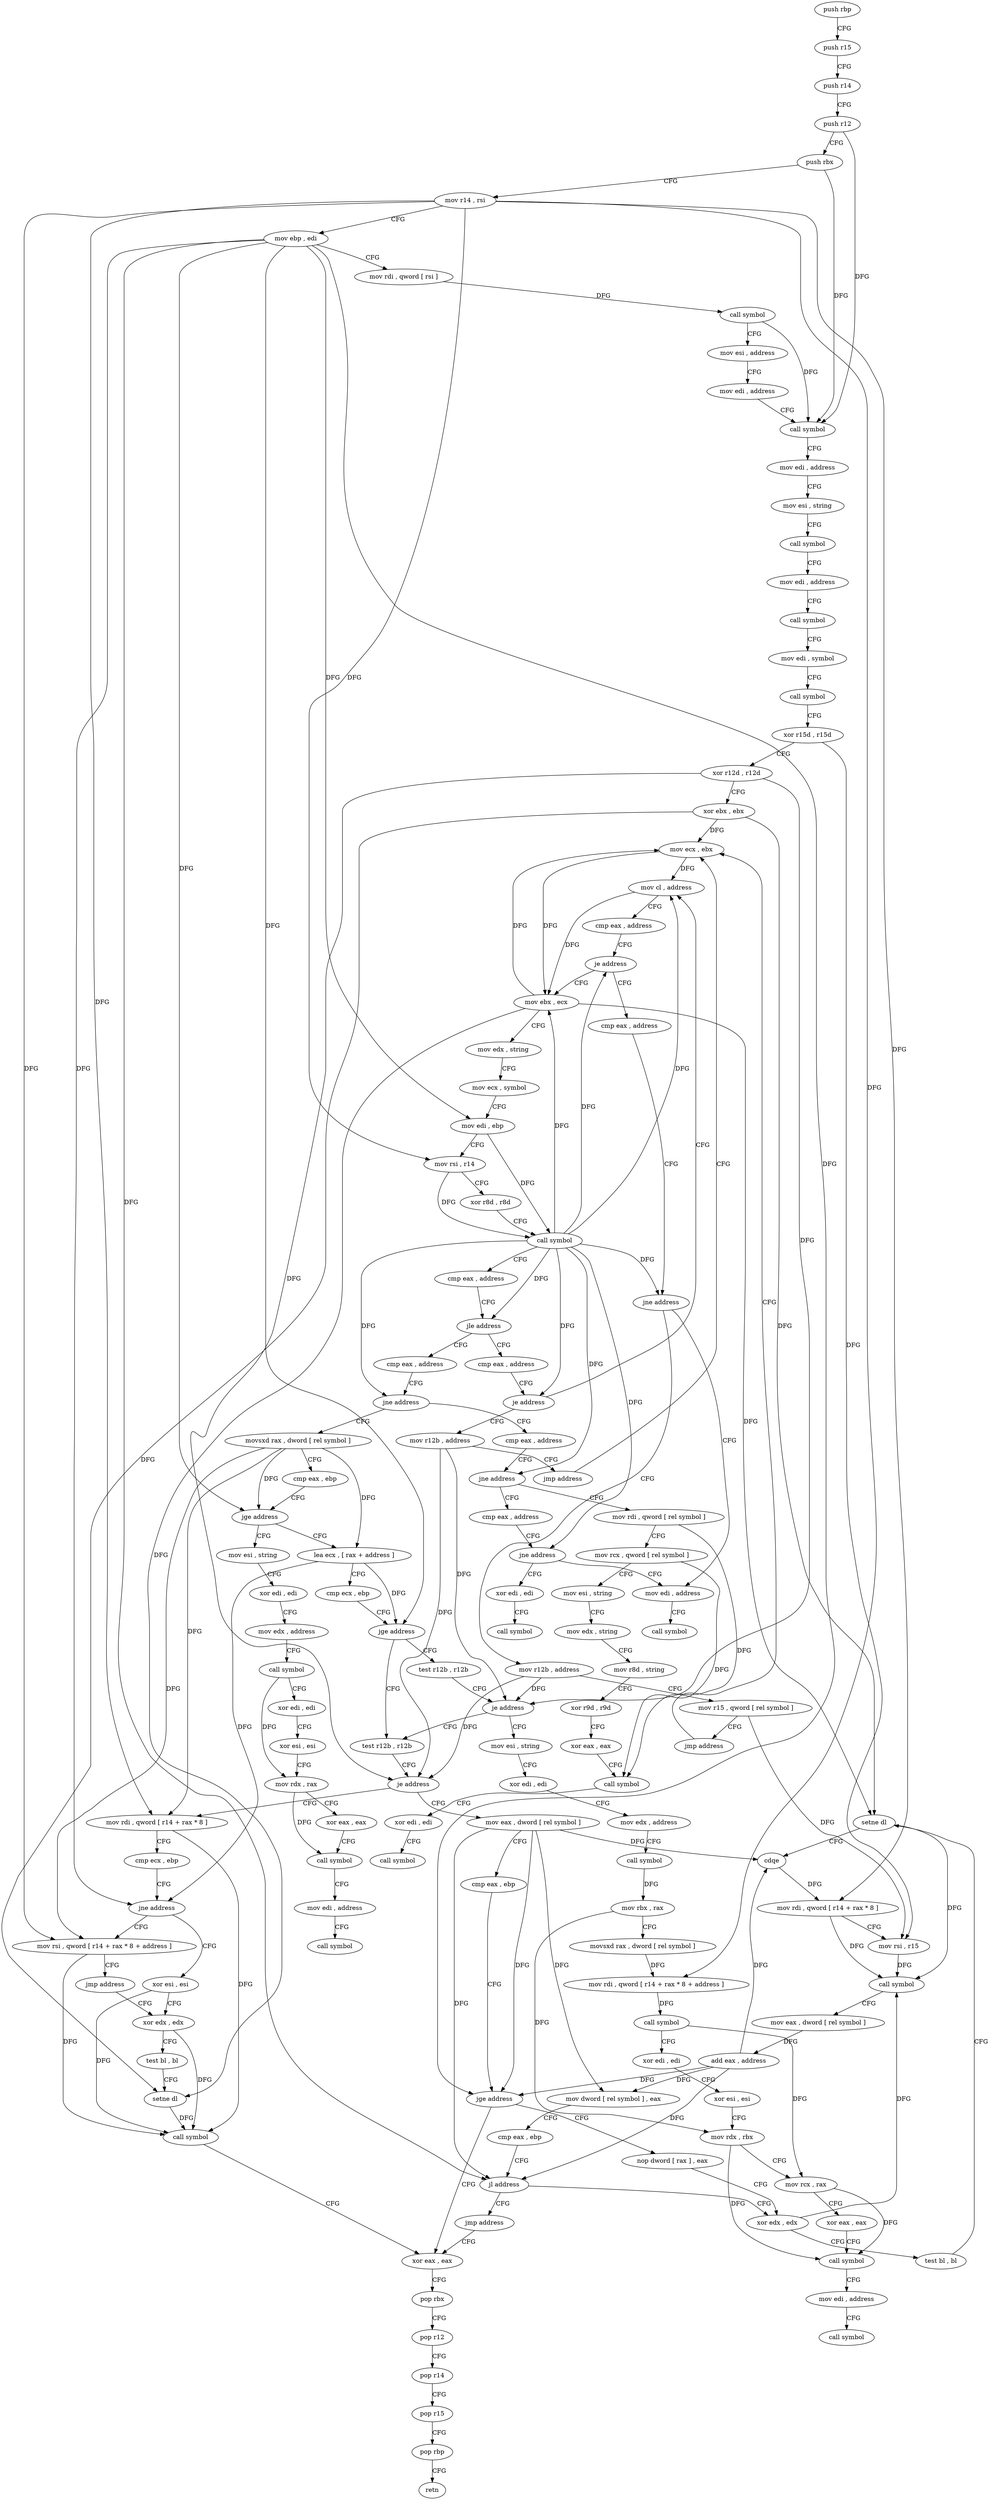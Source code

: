 digraph "func" {
"4200112" [label = "push rbp" ]
"4200113" [label = "push r15" ]
"4200115" [label = "push r14" ]
"4200117" [label = "push r12" ]
"4200119" [label = "push rbx" ]
"4200120" [label = "mov r14 , rsi" ]
"4200123" [label = "mov ebp , edi" ]
"4200125" [label = "mov rdi , qword [ rsi ]" ]
"4200128" [label = "call symbol" ]
"4200133" [label = "mov esi , address" ]
"4200138" [label = "mov edi , address" ]
"4200143" [label = "call symbol" ]
"4200148" [label = "mov edi , address" ]
"4200153" [label = "mov esi , string" ]
"4200158" [label = "call symbol" ]
"4200163" [label = "mov edi , address" ]
"4200168" [label = "call symbol" ]
"4200173" [label = "mov edi , symbol" ]
"4200178" [label = "call symbol" ]
"4200183" [label = "xor r15d , r15d" ]
"4200186" [label = "xor r12d , r12d" ]
"4200189" [label = "xor ebx , ebx" ]
"4200191" [label = "mov ecx , ebx" ]
"4200261" [label = "cmp eax , address" ]
"4200264" [label = "jne address" ]
"4200402" [label = "cmp eax , address" ]
"4200270" [label = "movsxd rax , dword [ rel symbol ]" ]
"4200223" [label = "cmp eax , address" ]
"4200226" [label = "je address" ]
"4200256" [label = "mov r12b , address" ]
"4200228" [label = "mov cl , address" ]
"4200407" [label = "jne address" ]
"4200456" [label = "cmp eax , address" ]
"4200409" [label = "mov rdi , qword [ rel symbol ]" ]
"4200277" [label = "cmp eax , ebp" ]
"4200279" [label = "jge address" ]
"4200480" [label = "mov esi , string" ]
"4200285" [label = "lea ecx , [ rax + address ]" ]
"4200259" [label = "jmp address" ]
"4200230" [label = "cmp eax , address" ]
"4200233" [label = "je address" ]
"4200193" [label = "mov ebx , ecx" ]
"4200235" [label = "cmp eax , address" ]
"4200461" [label = "jne address" ]
"4200470" [label = "mov edi , address" ]
"4200463" [label = "xor edi , edi" ]
"4200416" [label = "mov rcx , qword [ rel symbol ]" ]
"4200423" [label = "mov esi , string" ]
"4200428" [label = "mov edx , string" ]
"4200433" [label = "mov r8d , string" ]
"4200439" [label = "xor r9d , r9d" ]
"4200442" [label = "xor eax , eax" ]
"4200444" [label = "call symbol" ]
"4200449" [label = "xor edi , edi" ]
"4200451" [label = "call symbol" ]
"4200485" [label = "xor edi , edi" ]
"4200487" [label = "mov edx , address" ]
"4200492" [label = "call symbol" ]
"4200497" [label = "xor edi , edi" ]
"4200499" [label = "xor esi , esi" ]
"4200501" [label = "mov rdx , rax" ]
"4200504" [label = "xor eax , eax" ]
"4200506" [label = "call symbol" ]
"4200511" [label = "mov edi , address" ]
"4200516" [label = "call symbol" ]
"4200288" [label = "cmp ecx , ebp" ]
"4200290" [label = "jge address" ]
"4200301" [label = "test r12b , r12b" ]
"4200292" [label = "test r12b , r12b" ]
"4200195" [label = "mov edx , string" ]
"4200200" [label = "mov ecx , symbol" ]
"4200205" [label = "mov edi , ebp" ]
"4200207" [label = "mov rsi , r14" ]
"4200210" [label = "xor r8d , r8d" ]
"4200213" [label = "call symbol" ]
"4200218" [label = "cmp eax , address" ]
"4200221" [label = "jle address" ]
"4200238" [label = "jne address" ]
"4200244" [label = "mov r12b , address" ]
"4200475" [label = "call symbol" ]
"4200465" [label = "call symbol" ]
"4200304" [label = "je address" ]
"4200362" [label = "mov rdi , qword [ r14 + rax * 8 ]" ]
"4200306" [label = "mov eax , dword [ rel symbol ]" ]
"4200295" [label = "je address" ]
"4200521" [label = "mov esi , string" ]
"4200247" [label = "mov r15 , qword [ rel symbol ]" ]
"4200254" [label = "jmp address" ]
"4200366" [label = "cmp ecx , ebp" ]
"4200368" [label = "jne address" ]
"4200377" [label = "xor esi , esi" ]
"4200370" [label = "mov rsi , qword [ r14 + rax * 8 + address ]" ]
"4200312" [label = "cmp eax , ebp" ]
"4200314" [label = "jge address" ]
"4200391" [label = "xor eax , eax" ]
"4200316" [label = "nop dword [ rax ] , eax" ]
"4200526" [label = "xor edi , edi" ]
"4200528" [label = "mov edx , address" ]
"4200533" [label = "call symbol" ]
"4200538" [label = "mov rbx , rax" ]
"4200541" [label = "movsxd rax , dword [ rel symbol ]" ]
"4200548" [label = "mov rdi , qword [ r14 + rax * 8 + address ]" ]
"4200553" [label = "call symbol" ]
"4200558" [label = "xor edi , edi" ]
"4200560" [label = "xor esi , esi" ]
"4200562" [label = "mov rdx , rbx" ]
"4200565" [label = "mov rcx , rax" ]
"4200568" [label = "xor eax , eax" ]
"4200570" [label = "call symbol" ]
"4200575" [label = "mov edi , address" ]
"4200580" [label = "call symbol" ]
"4200379" [label = "xor edx , edx" ]
"4200375" [label = "jmp address" ]
"4200393" [label = "pop rbx" ]
"4200394" [label = "pop r12" ]
"4200396" [label = "pop r14" ]
"4200398" [label = "pop r15" ]
"4200400" [label = "pop rbp" ]
"4200401" [label = "retn" ]
"4200320" [label = "xor edx , edx" ]
"4200381" [label = "test bl , bl" ]
"4200383" [label = "setne dl" ]
"4200386" [label = "call symbol" ]
"4200322" [label = "test bl , bl" ]
"4200324" [label = "setne dl" ]
"4200327" [label = "cdqe" ]
"4200329" [label = "mov rdi , qword [ r14 + rax * 8 ]" ]
"4200333" [label = "mov rsi , r15" ]
"4200336" [label = "call symbol" ]
"4200341" [label = "mov eax , dword [ rel symbol ]" ]
"4200347" [label = "add eax , address" ]
"4200350" [label = "mov dword [ rel symbol ] , eax" ]
"4200356" [label = "cmp eax , ebp" ]
"4200358" [label = "jl address" ]
"4200360" [label = "jmp address" ]
"4200112" -> "4200113" [ label = "CFG" ]
"4200113" -> "4200115" [ label = "CFG" ]
"4200115" -> "4200117" [ label = "CFG" ]
"4200117" -> "4200119" [ label = "CFG" ]
"4200117" -> "4200143" [ label = "DFG" ]
"4200119" -> "4200120" [ label = "CFG" ]
"4200119" -> "4200143" [ label = "DFG" ]
"4200120" -> "4200123" [ label = "CFG" ]
"4200120" -> "4200207" [ label = "DFG" ]
"4200120" -> "4200362" [ label = "DFG" ]
"4200120" -> "4200548" [ label = "DFG" ]
"4200120" -> "4200370" [ label = "DFG" ]
"4200120" -> "4200329" [ label = "DFG" ]
"4200123" -> "4200125" [ label = "CFG" ]
"4200123" -> "4200205" [ label = "DFG" ]
"4200123" -> "4200279" [ label = "DFG" ]
"4200123" -> "4200290" [ label = "DFG" ]
"4200123" -> "4200368" [ label = "DFG" ]
"4200123" -> "4200314" [ label = "DFG" ]
"4200123" -> "4200358" [ label = "DFG" ]
"4200125" -> "4200128" [ label = "DFG" ]
"4200128" -> "4200133" [ label = "CFG" ]
"4200128" -> "4200143" [ label = "DFG" ]
"4200133" -> "4200138" [ label = "CFG" ]
"4200138" -> "4200143" [ label = "CFG" ]
"4200143" -> "4200148" [ label = "CFG" ]
"4200148" -> "4200153" [ label = "CFG" ]
"4200153" -> "4200158" [ label = "CFG" ]
"4200158" -> "4200163" [ label = "CFG" ]
"4200163" -> "4200168" [ label = "CFG" ]
"4200168" -> "4200173" [ label = "CFG" ]
"4200173" -> "4200178" [ label = "CFG" ]
"4200178" -> "4200183" [ label = "CFG" ]
"4200183" -> "4200186" [ label = "CFG" ]
"4200183" -> "4200333" [ label = "DFG" ]
"4200186" -> "4200189" [ label = "CFG" ]
"4200186" -> "4200304" [ label = "DFG" ]
"4200186" -> "4200295" [ label = "DFG" ]
"4200189" -> "4200191" [ label = "DFG" ]
"4200189" -> "4200383" [ label = "DFG" ]
"4200189" -> "4200324" [ label = "DFG" ]
"4200191" -> "4200193" [ label = "DFG" ]
"4200191" -> "4200228" [ label = "DFG" ]
"4200261" -> "4200264" [ label = "CFG" ]
"4200264" -> "4200402" [ label = "CFG" ]
"4200264" -> "4200270" [ label = "CFG" ]
"4200402" -> "4200407" [ label = "CFG" ]
"4200270" -> "4200277" [ label = "CFG" ]
"4200270" -> "4200279" [ label = "DFG" ]
"4200270" -> "4200285" [ label = "DFG" ]
"4200270" -> "4200362" [ label = "DFG" ]
"4200270" -> "4200370" [ label = "DFG" ]
"4200223" -> "4200226" [ label = "CFG" ]
"4200226" -> "4200256" [ label = "CFG" ]
"4200226" -> "4200228" [ label = "CFG" ]
"4200256" -> "4200259" [ label = "CFG" ]
"4200256" -> "4200304" [ label = "DFG" ]
"4200256" -> "4200295" [ label = "DFG" ]
"4200228" -> "4200230" [ label = "CFG" ]
"4200228" -> "4200193" [ label = "DFG" ]
"4200407" -> "4200456" [ label = "CFG" ]
"4200407" -> "4200409" [ label = "CFG" ]
"4200456" -> "4200461" [ label = "CFG" ]
"4200409" -> "4200416" [ label = "CFG" ]
"4200409" -> "4200444" [ label = "DFG" ]
"4200277" -> "4200279" [ label = "CFG" ]
"4200279" -> "4200480" [ label = "CFG" ]
"4200279" -> "4200285" [ label = "CFG" ]
"4200480" -> "4200485" [ label = "CFG" ]
"4200285" -> "4200288" [ label = "CFG" ]
"4200285" -> "4200290" [ label = "DFG" ]
"4200285" -> "4200368" [ label = "DFG" ]
"4200259" -> "4200191" [ label = "CFG" ]
"4200230" -> "4200233" [ label = "CFG" ]
"4200233" -> "4200193" [ label = "CFG" ]
"4200233" -> "4200235" [ label = "CFG" ]
"4200193" -> "4200195" [ label = "CFG" ]
"4200193" -> "4200191" [ label = "DFG" ]
"4200193" -> "4200383" [ label = "DFG" ]
"4200193" -> "4200324" [ label = "DFG" ]
"4200235" -> "4200238" [ label = "CFG" ]
"4200461" -> "4200470" [ label = "CFG" ]
"4200461" -> "4200463" [ label = "CFG" ]
"4200470" -> "4200475" [ label = "CFG" ]
"4200463" -> "4200465" [ label = "CFG" ]
"4200416" -> "4200423" [ label = "CFG" ]
"4200416" -> "4200444" [ label = "DFG" ]
"4200423" -> "4200428" [ label = "CFG" ]
"4200428" -> "4200433" [ label = "CFG" ]
"4200433" -> "4200439" [ label = "CFG" ]
"4200439" -> "4200442" [ label = "CFG" ]
"4200442" -> "4200444" [ label = "CFG" ]
"4200444" -> "4200449" [ label = "CFG" ]
"4200449" -> "4200451" [ label = "CFG" ]
"4200485" -> "4200487" [ label = "CFG" ]
"4200487" -> "4200492" [ label = "CFG" ]
"4200492" -> "4200497" [ label = "CFG" ]
"4200492" -> "4200501" [ label = "DFG" ]
"4200497" -> "4200499" [ label = "CFG" ]
"4200499" -> "4200501" [ label = "CFG" ]
"4200501" -> "4200504" [ label = "CFG" ]
"4200501" -> "4200506" [ label = "DFG" ]
"4200504" -> "4200506" [ label = "CFG" ]
"4200506" -> "4200511" [ label = "CFG" ]
"4200511" -> "4200516" [ label = "CFG" ]
"4200288" -> "4200290" [ label = "CFG" ]
"4200290" -> "4200301" [ label = "CFG" ]
"4200290" -> "4200292" [ label = "CFG" ]
"4200301" -> "4200304" [ label = "CFG" ]
"4200292" -> "4200295" [ label = "CFG" ]
"4200195" -> "4200200" [ label = "CFG" ]
"4200200" -> "4200205" [ label = "CFG" ]
"4200205" -> "4200207" [ label = "CFG" ]
"4200205" -> "4200213" [ label = "DFG" ]
"4200207" -> "4200210" [ label = "CFG" ]
"4200207" -> "4200213" [ label = "DFG" ]
"4200210" -> "4200213" [ label = "CFG" ]
"4200213" -> "4200218" [ label = "CFG" ]
"4200213" -> "4200193" [ label = "DFG" ]
"4200213" -> "4200221" [ label = "DFG" ]
"4200213" -> "4200264" [ label = "DFG" ]
"4200213" -> "4200226" [ label = "DFG" ]
"4200213" -> "4200407" [ label = "DFG" ]
"4200213" -> "4200233" [ label = "DFG" ]
"4200213" -> "4200461" [ label = "DFG" ]
"4200213" -> "4200238" [ label = "DFG" ]
"4200213" -> "4200228" [ label = "DFG" ]
"4200218" -> "4200221" [ label = "CFG" ]
"4200221" -> "4200261" [ label = "CFG" ]
"4200221" -> "4200223" [ label = "CFG" ]
"4200238" -> "4200470" [ label = "CFG" ]
"4200238" -> "4200244" [ label = "CFG" ]
"4200244" -> "4200247" [ label = "CFG" ]
"4200244" -> "4200304" [ label = "DFG" ]
"4200244" -> "4200295" [ label = "DFG" ]
"4200304" -> "4200362" [ label = "CFG" ]
"4200304" -> "4200306" [ label = "CFG" ]
"4200362" -> "4200366" [ label = "CFG" ]
"4200362" -> "4200386" [ label = "DFG" ]
"4200306" -> "4200312" [ label = "CFG" ]
"4200306" -> "4200314" [ label = "DFG" ]
"4200306" -> "4200327" [ label = "DFG" ]
"4200306" -> "4200350" [ label = "DFG" ]
"4200306" -> "4200358" [ label = "DFG" ]
"4200295" -> "4200521" [ label = "CFG" ]
"4200295" -> "4200301" [ label = "CFG" ]
"4200521" -> "4200526" [ label = "CFG" ]
"4200247" -> "4200254" [ label = "CFG" ]
"4200247" -> "4200333" [ label = "DFG" ]
"4200254" -> "4200191" [ label = "CFG" ]
"4200366" -> "4200368" [ label = "CFG" ]
"4200368" -> "4200377" [ label = "CFG" ]
"4200368" -> "4200370" [ label = "CFG" ]
"4200377" -> "4200379" [ label = "CFG" ]
"4200377" -> "4200386" [ label = "DFG" ]
"4200370" -> "4200375" [ label = "CFG" ]
"4200370" -> "4200386" [ label = "DFG" ]
"4200312" -> "4200314" [ label = "CFG" ]
"4200314" -> "4200391" [ label = "CFG" ]
"4200314" -> "4200316" [ label = "CFG" ]
"4200391" -> "4200393" [ label = "CFG" ]
"4200316" -> "4200320" [ label = "CFG" ]
"4200526" -> "4200528" [ label = "CFG" ]
"4200528" -> "4200533" [ label = "CFG" ]
"4200533" -> "4200538" [ label = "DFG" ]
"4200538" -> "4200541" [ label = "CFG" ]
"4200538" -> "4200562" [ label = "DFG" ]
"4200541" -> "4200548" [ label = "DFG" ]
"4200548" -> "4200553" [ label = "DFG" ]
"4200553" -> "4200558" [ label = "CFG" ]
"4200553" -> "4200565" [ label = "DFG" ]
"4200558" -> "4200560" [ label = "CFG" ]
"4200560" -> "4200562" [ label = "CFG" ]
"4200562" -> "4200565" [ label = "CFG" ]
"4200562" -> "4200570" [ label = "DFG" ]
"4200565" -> "4200568" [ label = "CFG" ]
"4200565" -> "4200570" [ label = "DFG" ]
"4200568" -> "4200570" [ label = "CFG" ]
"4200570" -> "4200575" [ label = "CFG" ]
"4200575" -> "4200580" [ label = "CFG" ]
"4200379" -> "4200381" [ label = "CFG" ]
"4200379" -> "4200386" [ label = "DFG" ]
"4200375" -> "4200379" [ label = "CFG" ]
"4200393" -> "4200394" [ label = "CFG" ]
"4200394" -> "4200396" [ label = "CFG" ]
"4200396" -> "4200398" [ label = "CFG" ]
"4200398" -> "4200400" [ label = "CFG" ]
"4200400" -> "4200401" [ label = "CFG" ]
"4200320" -> "4200322" [ label = "CFG" ]
"4200320" -> "4200336" [ label = "DFG" ]
"4200381" -> "4200383" [ label = "CFG" ]
"4200383" -> "4200386" [ label = "DFG" ]
"4200386" -> "4200391" [ label = "CFG" ]
"4200322" -> "4200324" [ label = "CFG" ]
"4200324" -> "4200327" [ label = "CFG" ]
"4200324" -> "4200336" [ label = "DFG" ]
"4200327" -> "4200329" [ label = "DFG" ]
"4200329" -> "4200333" [ label = "CFG" ]
"4200329" -> "4200336" [ label = "DFG" ]
"4200333" -> "4200336" [ label = "DFG" ]
"4200336" -> "4200341" [ label = "CFG" ]
"4200341" -> "4200347" [ label = "DFG" ]
"4200347" -> "4200350" [ label = "DFG" ]
"4200347" -> "4200327" [ label = "DFG" ]
"4200347" -> "4200314" [ label = "DFG" ]
"4200347" -> "4200358" [ label = "DFG" ]
"4200350" -> "4200356" [ label = "CFG" ]
"4200356" -> "4200358" [ label = "CFG" ]
"4200358" -> "4200320" [ label = "CFG" ]
"4200358" -> "4200360" [ label = "CFG" ]
"4200360" -> "4200391" [ label = "CFG" ]
}
